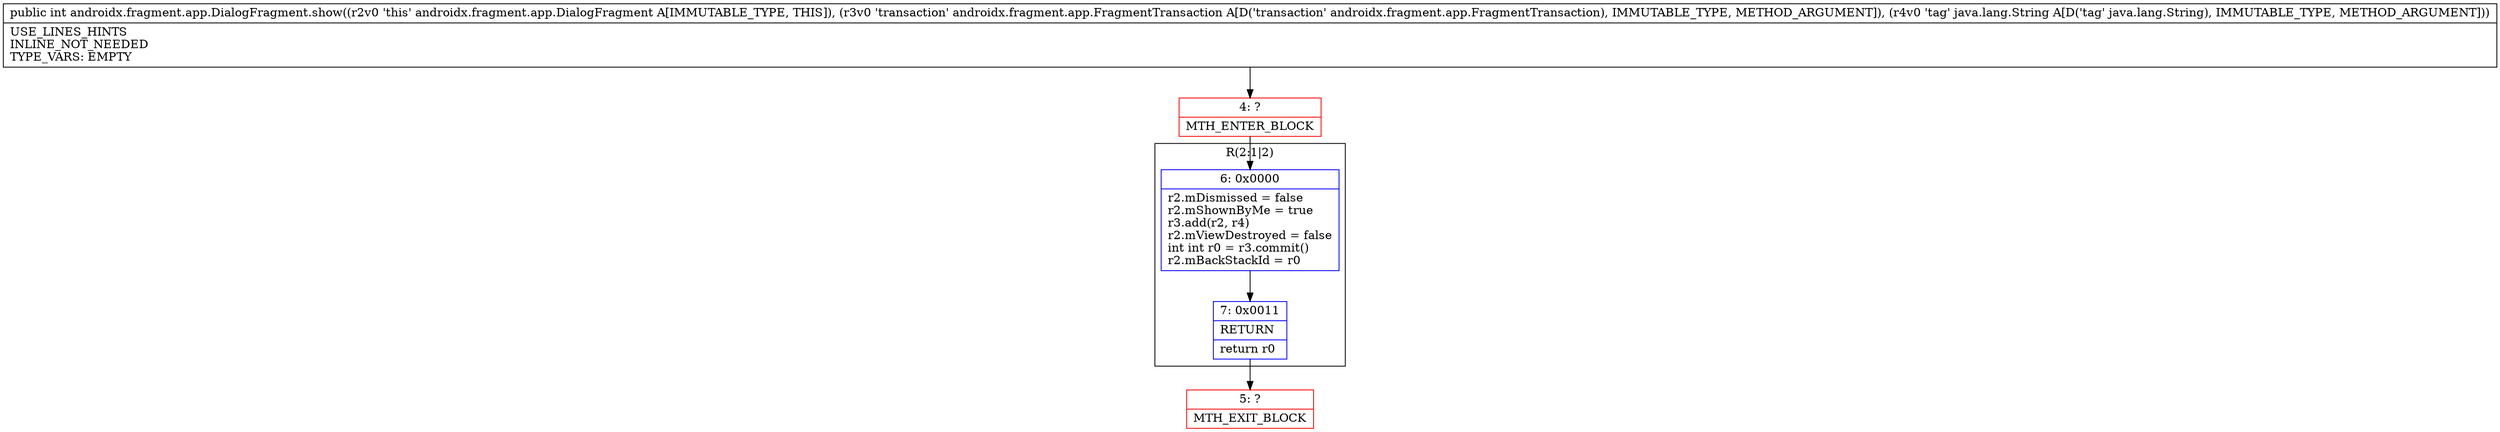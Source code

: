 digraph "CFG forandroidx.fragment.app.DialogFragment.show(Landroidx\/fragment\/app\/FragmentTransaction;Ljava\/lang\/String;)I" {
subgraph cluster_Region_442935091 {
label = "R(2:1|2)";
node [shape=record,color=blue];
Node_6 [shape=record,label="{6\:\ 0x0000|r2.mDismissed = false\lr2.mShownByMe = true\lr3.add(r2, r4)\lr2.mViewDestroyed = false\lint int r0 = r3.commit()\lr2.mBackStackId = r0\l}"];
Node_7 [shape=record,label="{7\:\ 0x0011|RETURN\l|return r0\l}"];
}
Node_4 [shape=record,color=red,label="{4\:\ ?|MTH_ENTER_BLOCK\l}"];
Node_5 [shape=record,color=red,label="{5\:\ ?|MTH_EXIT_BLOCK\l}"];
MethodNode[shape=record,label="{public int androidx.fragment.app.DialogFragment.show((r2v0 'this' androidx.fragment.app.DialogFragment A[IMMUTABLE_TYPE, THIS]), (r3v0 'transaction' androidx.fragment.app.FragmentTransaction A[D('transaction' androidx.fragment.app.FragmentTransaction), IMMUTABLE_TYPE, METHOD_ARGUMENT]), (r4v0 'tag' java.lang.String A[D('tag' java.lang.String), IMMUTABLE_TYPE, METHOD_ARGUMENT]))  | USE_LINES_HINTS\lINLINE_NOT_NEEDED\lTYPE_VARS: EMPTY\l}"];
MethodNode -> Node_4;Node_6 -> Node_7;
Node_7 -> Node_5;
Node_4 -> Node_6;
}

